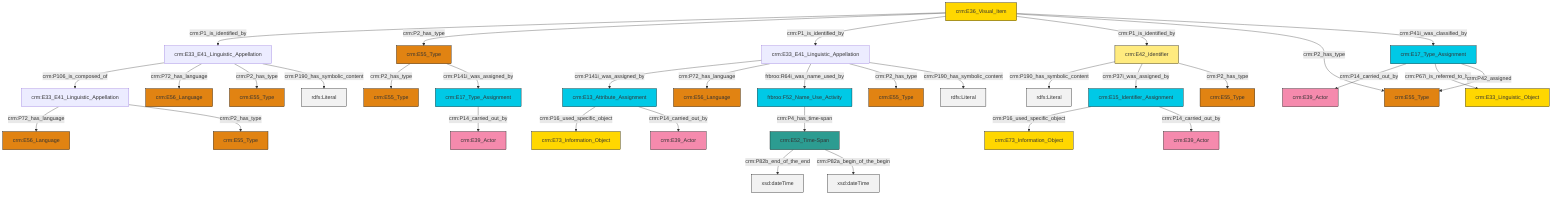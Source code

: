 graph TD
classDef Literal fill:#f2f2f2,stroke:#000000;
classDef CRM_Entity fill:#FFFFFF,stroke:#000000;
classDef Temporal_Entity fill:#00C9E6, stroke:#000000;
classDef Type fill:#E18312, stroke:#000000;
classDef Time-Span fill:#2C9C91, stroke:#000000;
classDef Appellation fill:#FFEB7F, stroke:#000000;
classDef Place fill:#008836, stroke:#000000;
classDef Persistent_Item fill:#B266B2, stroke:#000000;
classDef Conceptual_Object fill:#FFD700, stroke:#000000;
classDef Physical_Thing fill:#D2B48C, stroke:#000000;
classDef Actor fill:#f58aad, stroke:#000000;
classDef PC_Classes fill:#4ce600, stroke:#000000;
classDef Multi fill:#cccccc,stroke:#000000;

0["crm:E33_E41_Linguistic_Appellation"]:::Default -->|crm:P141i_was_assigned_by| 1["crm:E13_Attribute_Assignment"]:::Temporal_Entity
2["crm:E55_Type"]:::Type -->|crm:P2_has_type| 3["crm:E55_Type"]:::Type
0["crm:E33_E41_Linguistic_Appellation"]:::Default -->|crm:P72_has_language| 4["crm:E56_Language"]:::Type
7["frbroo:F52_Name_Use_Activity"]:::Temporal_Entity -->|crm:P4_has_time-span| 8["crm:E52_Time-Span"]:::Time-Span
11["crm:E36_Visual_Item"]:::Conceptual_Object -->|crm:P1_is_identified_by| 12["crm:E33_E41_Linguistic_Appellation"]:::Default
13["crm:E17_Type_Assignment"]:::Temporal_Entity -->|crm:P14_carried_out_by| 14["crm:E39_Actor"]:::Actor
8["crm:E52_Time-Span"]:::Time-Span -->|crm:P82b_end_of_the_end| 15[xsd:dateTime]:::Literal
11["crm:E36_Visual_Item"]:::Conceptual_Object -->|crm:P2_has_type| 2["crm:E55_Type"]:::Type
8["crm:E52_Time-Span"]:::Time-Span -->|crm:P82a_begin_of_the_begin| 16[xsd:dateTime]:::Literal
2["crm:E55_Type"]:::Type -->|crm:P141i_was_assigned_by| 19["crm:E17_Type_Assignment"]:::Temporal_Entity
11["crm:E36_Visual_Item"]:::Conceptual_Object -->|crm:P1_is_identified_by| 0["crm:E33_E41_Linguistic_Appellation"]:::Default
11["crm:E36_Visual_Item"]:::Conceptual_Object -->|crm:P1_is_identified_by| 23["crm:E42_Identifier"]:::Appellation
0["crm:E33_E41_Linguistic_Appellation"]:::Default -->|frbroo:R64i_was_name_used_by| 7["frbroo:F52_Name_Use_Activity"]:::Temporal_Entity
23["crm:E42_Identifier"]:::Appellation -->|crm:P190_has_symbolic_content| 27[rdfs:Literal]:::Literal
0["crm:E33_E41_Linguistic_Appellation"]:::Default -->|crm:P2_has_type| 29["crm:E55_Type"]:::Type
33["crm:E15_Identifier_Assignment"]:::Temporal_Entity -->|crm:P16_used_specific_object| 34["crm:E73_Information_Object"]:::Conceptual_Object
23["crm:E42_Identifier"]:::Appellation -->|crm:P37i_was_assigned_by| 33["crm:E15_Identifier_Assignment"]:::Temporal_Entity
11["crm:E36_Visual_Item"]:::Conceptual_Object -->|crm:P2_has_type| 30["crm:E55_Type"]:::Type
12["crm:E33_E41_Linguistic_Appellation"]:::Default -->|crm:P106_is_composed_of| 38["crm:E33_E41_Linguistic_Appellation"]:::Default
38["crm:E33_E41_Linguistic_Appellation"]:::Default -->|crm:P72_has_language| 39["crm:E56_Language"]:::Type
12["crm:E33_E41_Linguistic_Appellation"]:::Default -->|crm:P72_has_language| 40["crm:E56_Language"]:::Type
1["crm:E13_Attribute_Assignment"]:::Temporal_Entity -->|crm:P16_used_specific_object| 44["crm:E73_Information_Object"]:::Conceptual_Object
19["crm:E17_Type_Assignment"]:::Temporal_Entity -->|crm:P14_carried_out_by| 45["crm:E39_Actor"]:::Actor
11["crm:E36_Visual_Item"]:::Conceptual_Object -->|crm:P41i_was_classified_by| 13["crm:E17_Type_Assignment"]:::Temporal_Entity
13["crm:E17_Type_Assignment"]:::Temporal_Entity -->|crm:P67i_is_referred_to_by| 48["crm:E33_Linguistic_Object"]:::Conceptual_Object
33["crm:E15_Identifier_Assignment"]:::Temporal_Entity -->|crm:P14_carried_out_by| 42["crm:E39_Actor"]:::Actor
13["crm:E17_Type_Assignment"]:::Temporal_Entity -->|crm:P42_assigned| 30["crm:E55_Type"]:::Type
23["crm:E42_Identifier"]:::Appellation -->|crm:P2_has_type| 24["crm:E55_Type"]:::Type
38["crm:E33_E41_Linguistic_Appellation"]:::Default -->|crm:P2_has_type| 53["crm:E55_Type"]:::Type
1["crm:E13_Attribute_Assignment"]:::Temporal_Entity -->|crm:P14_carried_out_by| 9["crm:E39_Actor"]:::Actor
0["crm:E33_E41_Linguistic_Appellation"]:::Default -->|crm:P190_has_symbolic_content| 55[rdfs:Literal]:::Literal
12["crm:E33_E41_Linguistic_Appellation"]:::Default -->|crm:P2_has_type| 5["crm:E55_Type"]:::Type
12["crm:E33_E41_Linguistic_Appellation"]:::Default -->|crm:P190_has_symbolic_content| 61[rdfs:Literal]:::Literal